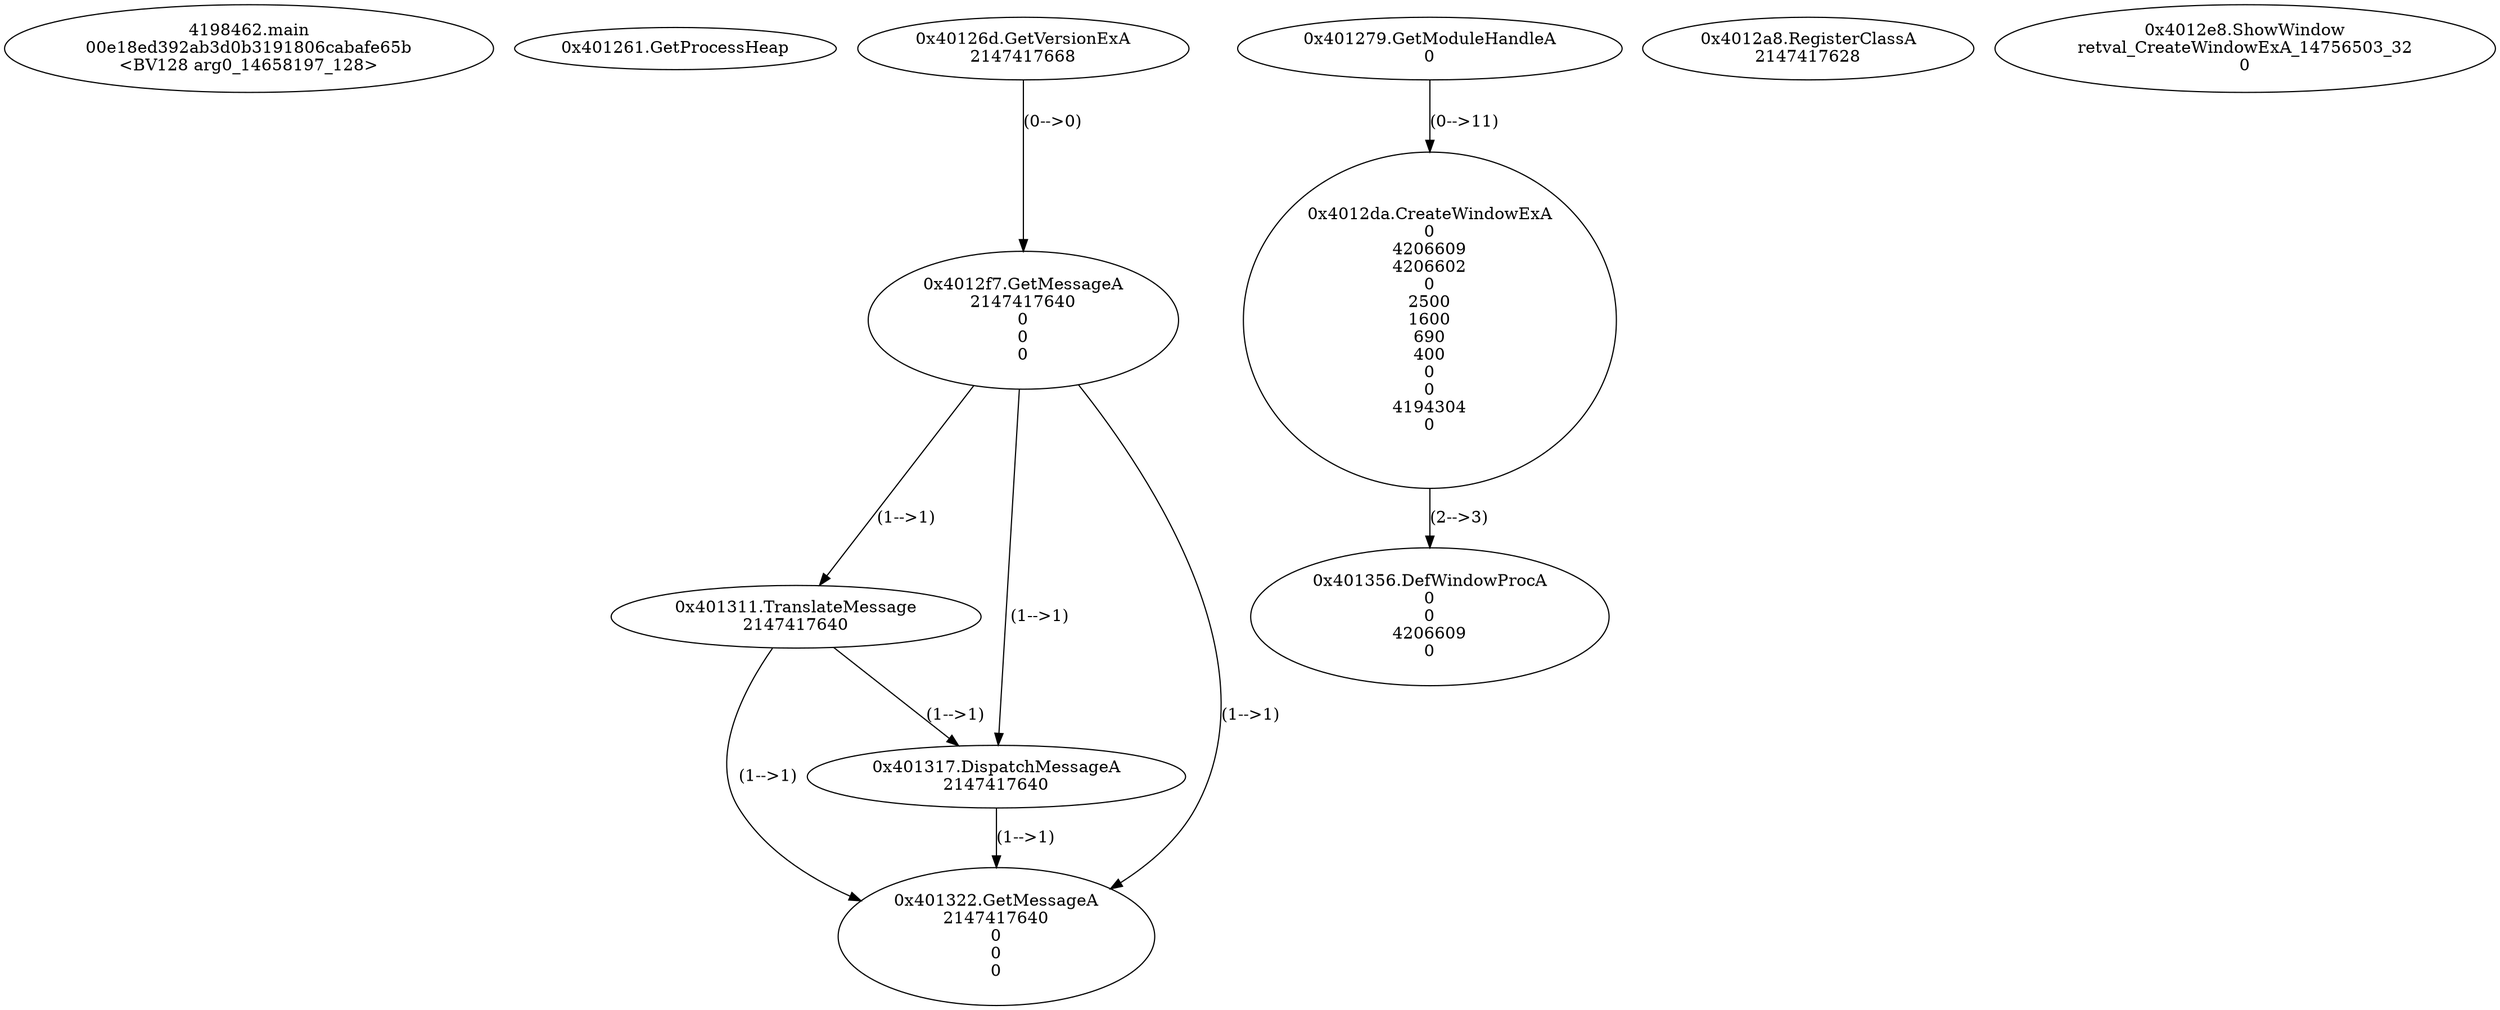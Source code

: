 // Global SCDG with merge call
digraph {
	0 [label="4198462.main
00e18ed392ab3d0b3191806cabafe65b
<BV128 arg0_14658197_128>"]
	1 [label="0x401261.GetProcessHeap
"]
	2 [label="0x40126d.GetVersionExA
2147417668"]
	3 [label="0x401279.GetModuleHandleA
0"]
	4 [label="0x4012a8.RegisterClassA
2147417628"]
	5 [label="0x4012da.CreateWindowExA
0
4206609
4206602
0
2500
1600
690
400
0
0
4194304
0"]
	3 -> 5 [label="(0-->11)"]
	6 [label="0x4012e8.ShowWindow
retval_CreateWindowExA_14756503_32
0"]
	7 [label="0x4012f7.GetMessageA
2147417640
0
0
0"]
	2 -> 7 [label="(0-->0)"]
	8 [label="0x401311.TranslateMessage
2147417640"]
	7 -> 8 [label="(1-->1)"]
	9 [label="0x401317.DispatchMessageA
2147417640"]
	7 -> 9 [label="(1-->1)"]
	8 -> 9 [label="(1-->1)"]
	10 [label="0x401322.GetMessageA
2147417640
0
0
0"]
	7 -> 10 [label="(1-->1)"]
	8 -> 10 [label="(1-->1)"]
	9 -> 10 [label="(1-->1)"]
	11 [label="0x401356.DefWindowProcA
0
0
4206609
0"]
	5 -> 11 [label="(2-->3)"]
}
